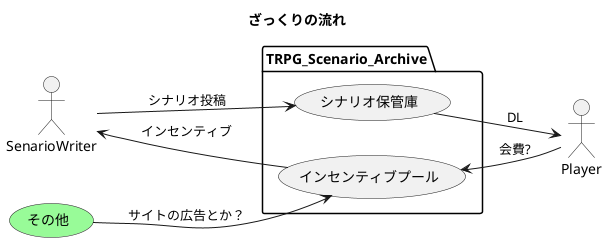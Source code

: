 @startuml
title ざっくりの流れ

left to right direction

actor Player as pl
actor SenarioWriter as SW

package TRPG_Scenario_Archive {
    usecase シナリオ保管庫 as storage
    usecase インセンティブプール as pool
}

'人の動き
SW --> storage : シナリオ投稿
SW <-- pool :インセンティブ

'システムからの流れ
storage --> pl : DL
pool <-- pl :会費?

usecase その他 as other #palegreen
other --> pool:サイトの広告とか？


@enduml
